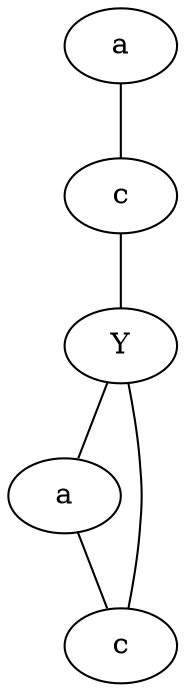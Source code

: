 graph {
	2 [label=c]
	3 [label=a]
	3 -- 2
	0 [label=Y]
	1 [label=c]
	4 [label=a]
	1 -- 0
	0 -- 4
	4 -- 1
	2 -- 0
}
